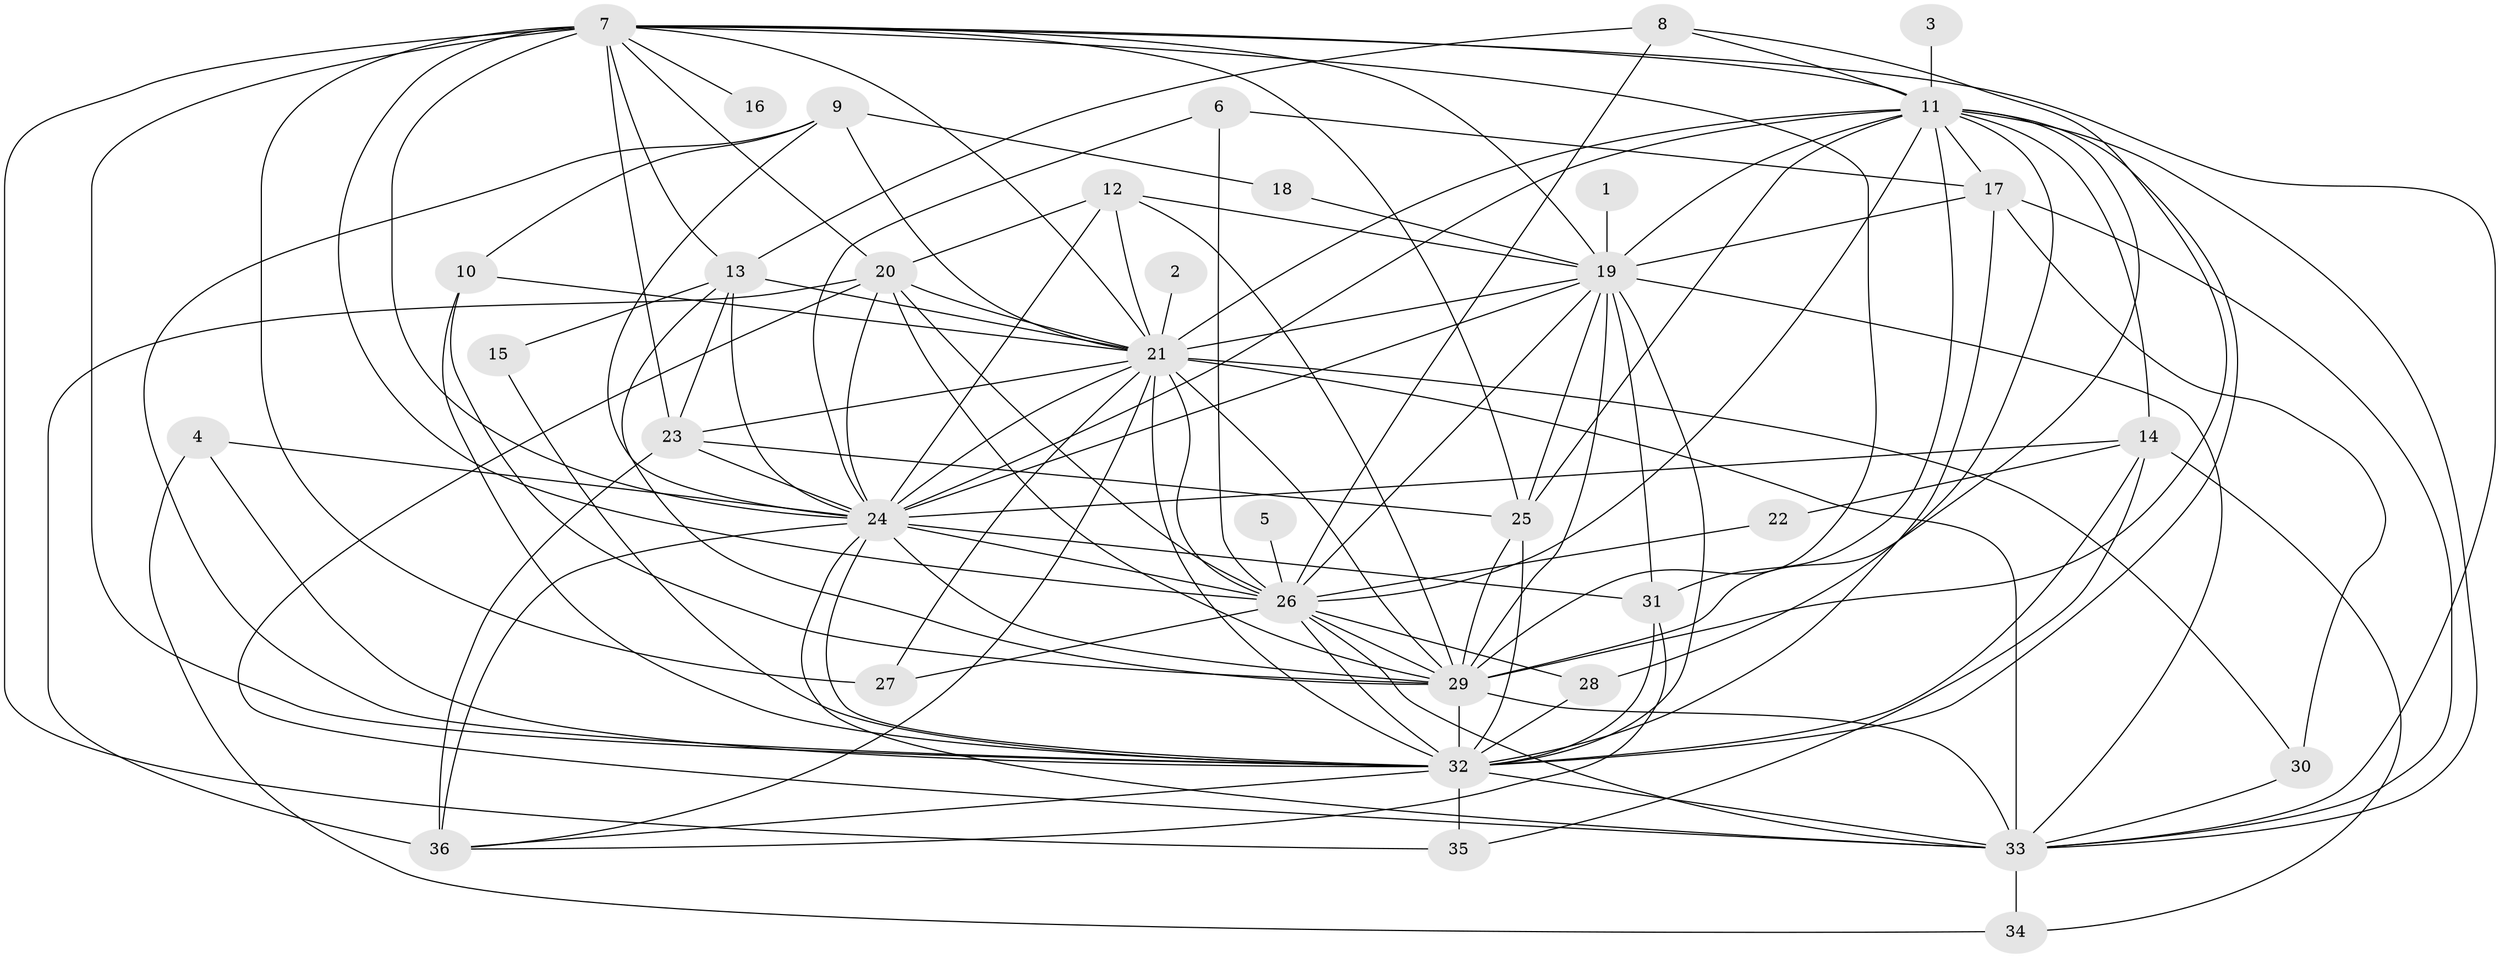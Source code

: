 // original degree distribution, {20: 0.025423728813559324, 22: 0.01694915254237288, 17: 0.00847457627118644, 31: 0.00847457627118644, 24: 0.00847457627118644, 33: 0.00847457627118644, 19: 0.00847457627118644, 4: 0.07627118644067797, 7: 0.00847457627118644, 5: 0.05084745762711865, 6: 0.00847457627118644, 2: 0.5847457627118644, 8: 0.00847457627118644, 3: 0.1694915254237288, 9: 0.00847457627118644}
// Generated by graph-tools (version 1.1) at 2025/36/03/04/25 23:36:35]
// undirected, 36 vertices, 120 edges
graph export_dot {
  node [color=gray90,style=filled];
  1;
  2;
  3;
  4;
  5;
  6;
  7;
  8;
  9;
  10;
  11;
  12;
  13;
  14;
  15;
  16;
  17;
  18;
  19;
  20;
  21;
  22;
  23;
  24;
  25;
  26;
  27;
  28;
  29;
  30;
  31;
  32;
  33;
  34;
  35;
  36;
  1 -- 19 [weight=1.0];
  2 -- 21 [weight=1.0];
  3 -- 11 [weight=1.0];
  4 -- 24 [weight=1.0];
  4 -- 32 [weight=1.0];
  4 -- 34 [weight=1.0];
  5 -- 26 [weight=1.0];
  6 -- 17 [weight=1.0];
  6 -- 24 [weight=1.0];
  6 -- 26 [weight=1.0];
  7 -- 11 [weight=2.0];
  7 -- 13 [weight=1.0];
  7 -- 16 [weight=1.0];
  7 -- 19 [weight=1.0];
  7 -- 20 [weight=2.0];
  7 -- 21 [weight=2.0];
  7 -- 23 [weight=1.0];
  7 -- 24 [weight=3.0];
  7 -- 25 [weight=1.0];
  7 -- 26 [weight=2.0];
  7 -- 27 [weight=2.0];
  7 -- 29 [weight=1.0];
  7 -- 32 [weight=2.0];
  7 -- 33 [weight=1.0];
  7 -- 35 [weight=1.0];
  8 -- 11 [weight=1.0];
  8 -- 13 [weight=1.0];
  8 -- 26 [weight=1.0];
  8 -- 29 [weight=1.0];
  9 -- 10 [weight=1.0];
  9 -- 18 [weight=1.0];
  9 -- 21 [weight=1.0];
  9 -- 24 [weight=1.0];
  9 -- 32 [weight=1.0];
  10 -- 21 [weight=1.0];
  10 -- 29 [weight=1.0];
  10 -- 32 [weight=1.0];
  11 -- 14 [weight=3.0];
  11 -- 17 [weight=1.0];
  11 -- 19 [weight=1.0];
  11 -- 21 [weight=1.0];
  11 -- 24 [weight=2.0];
  11 -- 25 [weight=2.0];
  11 -- 26 [weight=1.0];
  11 -- 28 [weight=1.0];
  11 -- 29 [weight=1.0];
  11 -- 31 [weight=1.0];
  11 -- 32 [weight=2.0];
  11 -- 33 [weight=1.0];
  12 -- 19 [weight=1.0];
  12 -- 20 [weight=1.0];
  12 -- 21 [weight=1.0];
  12 -- 24 [weight=1.0];
  12 -- 29 [weight=1.0];
  13 -- 15 [weight=1.0];
  13 -- 21 [weight=1.0];
  13 -- 23 [weight=1.0];
  13 -- 24 [weight=1.0];
  13 -- 29 [weight=1.0];
  14 -- 22 [weight=1.0];
  14 -- 24 [weight=3.0];
  14 -- 32 [weight=1.0];
  14 -- 34 [weight=1.0];
  14 -- 35 [weight=1.0];
  15 -- 32 [weight=1.0];
  17 -- 19 [weight=1.0];
  17 -- 30 [weight=1.0];
  17 -- 32 [weight=1.0];
  17 -- 33 [weight=2.0];
  18 -- 19 [weight=1.0];
  19 -- 21 [weight=1.0];
  19 -- 24 [weight=1.0];
  19 -- 25 [weight=1.0];
  19 -- 26 [weight=1.0];
  19 -- 29 [weight=2.0];
  19 -- 31 [weight=1.0];
  19 -- 32 [weight=3.0];
  19 -- 33 [weight=1.0];
  20 -- 21 [weight=1.0];
  20 -- 24 [weight=1.0];
  20 -- 26 [weight=1.0];
  20 -- 29 [weight=1.0];
  20 -- 33 [weight=1.0];
  20 -- 36 [weight=1.0];
  21 -- 23 [weight=1.0];
  21 -- 24 [weight=6.0];
  21 -- 26 [weight=2.0];
  21 -- 27 [weight=1.0];
  21 -- 29 [weight=3.0];
  21 -- 30 [weight=1.0];
  21 -- 32 [weight=3.0];
  21 -- 33 [weight=4.0];
  21 -- 36 [weight=1.0];
  22 -- 26 [weight=1.0];
  23 -- 24 [weight=1.0];
  23 -- 25 [weight=1.0];
  23 -- 36 [weight=1.0];
  24 -- 26 [weight=2.0];
  24 -- 29 [weight=2.0];
  24 -- 31 [weight=1.0];
  24 -- 32 [weight=3.0];
  24 -- 33 [weight=1.0];
  24 -- 36 [weight=2.0];
  25 -- 29 [weight=1.0];
  25 -- 32 [weight=2.0];
  26 -- 27 [weight=1.0];
  26 -- 28 [weight=1.0];
  26 -- 29 [weight=1.0];
  26 -- 32 [weight=3.0];
  26 -- 33 [weight=1.0];
  28 -- 32 [weight=3.0];
  29 -- 32 [weight=2.0];
  29 -- 33 [weight=1.0];
  30 -- 33 [weight=2.0];
  31 -- 32 [weight=2.0];
  31 -- 36 [weight=1.0];
  32 -- 33 [weight=3.0];
  32 -- 35 [weight=1.0];
  32 -- 36 [weight=1.0];
  33 -- 34 [weight=1.0];
}
